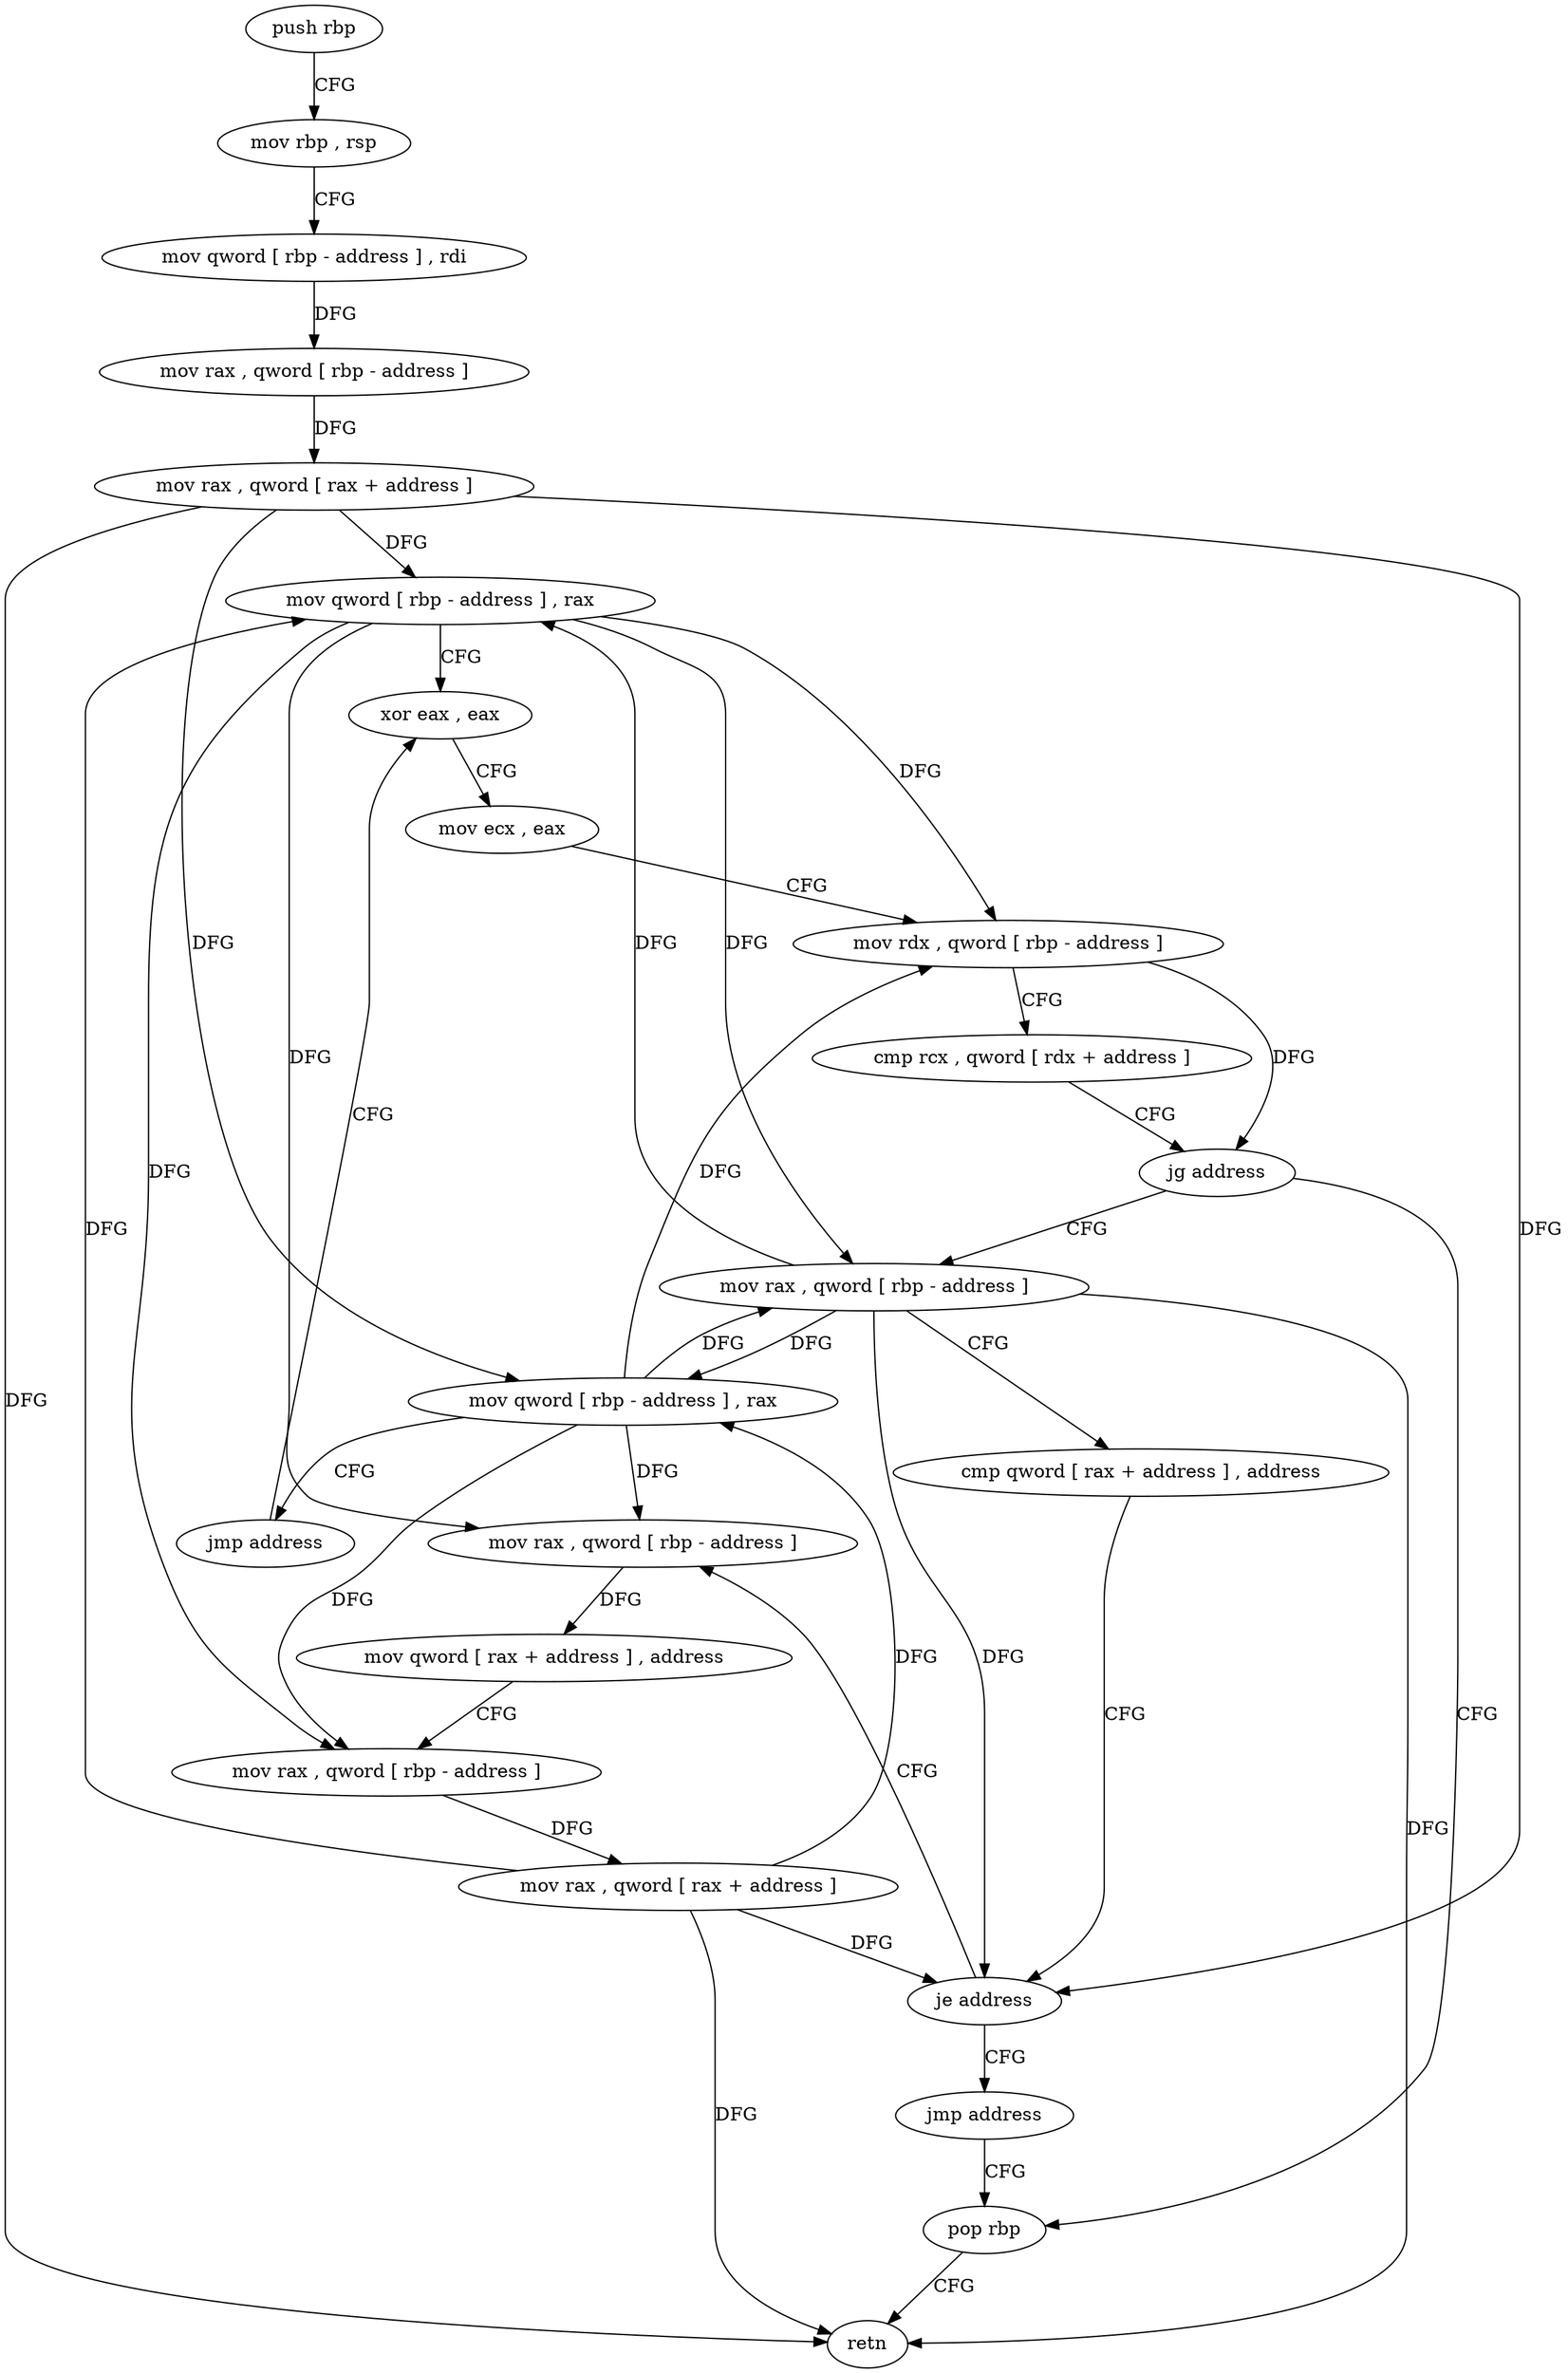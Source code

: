 digraph "func" {
"4212048" [label = "push rbp" ]
"4212049" [label = "mov rbp , rsp" ]
"4212052" [label = "mov qword [ rbp - address ] , rdi" ]
"4212056" [label = "mov rax , qword [ rbp - address ]" ]
"4212060" [label = "mov rax , qword [ rax + address ]" ]
"4212064" [label = "mov qword [ rbp - address ] , rax" ]
"4212068" [label = "xor eax , eax" ]
"4212135" [label = "pop rbp" ]
"4212136" [label = "retn" ]
"4212086" [label = "mov rax , qword [ rbp - address ]" ]
"4212090" [label = "cmp qword [ rax + address ] , address" ]
"4212095" [label = "je address" ]
"4212106" [label = "mov rax , qword [ rbp - address ]" ]
"4212101" [label = "jmp address" ]
"4212110" [label = "mov qword [ rax + address ] , address" ]
"4212118" [label = "mov rax , qword [ rbp - address ]" ]
"4212122" [label = "mov rax , qword [ rax + address ]" ]
"4212126" [label = "mov qword [ rbp - address ] , rax" ]
"4212130" [label = "jmp address" ]
"4212070" [label = "mov ecx , eax" ]
"4212072" [label = "mov rdx , qword [ rbp - address ]" ]
"4212076" [label = "cmp rcx , qword [ rdx + address ]" ]
"4212080" [label = "jg address" ]
"4212048" -> "4212049" [ label = "CFG" ]
"4212049" -> "4212052" [ label = "CFG" ]
"4212052" -> "4212056" [ label = "DFG" ]
"4212056" -> "4212060" [ label = "DFG" ]
"4212060" -> "4212064" [ label = "DFG" ]
"4212060" -> "4212136" [ label = "DFG" ]
"4212060" -> "4212095" [ label = "DFG" ]
"4212060" -> "4212126" [ label = "DFG" ]
"4212064" -> "4212068" [ label = "CFG" ]
"4212064" -> "4212072" [ label = "DFG" ]
"4212064" -> "4212086" [ label = "DFG" ]
"4212064" -> "4212106" [ label = "DFG" ]
"4212064" -> "4212118" [ label = "DFG" ]
"4212068" -> "4212070" [ label = "CFG" ]
"4212135" -> "4212136" [ label = "CFG" ]
"4212086" -> "4212090" [ label = "CFG" ]
"4212086" -> "4212064" [ label = "DFG" ]
"4212086" -> "4212136" [ label = "DFG" ]
"4212086" -> "4212095" [ label = "DFG" ]
"4212086" -> "4212126" [ label = "DFG" ]
"4212090" -> "4212095" [ label = "CFG" ]
"4212095" -> "4212106" [ label = "CFG" ]
"4212095" -> "4212101" [ label = "CFG" ]
"4212106" -> "4212110" [ label = "DFG" ]
"4212101" -> "4212135" [ label = "CFG" ]
"4212110" -> "4212118" [ label = "CFG" ]
"4212118" -> "4212122" [ label = "DFG" ]
"4212122" -> "4212126" [ label = "DFG" ]
"4212122" -> "4212064" [ label = "DFG" ]
"4212122" -> "4212095" [ label = "DFG" ]
"4212122" -> "4212136" [ label = "DFG" ]
"4212126" -> "4212130" [ label = "CFG" ]
"4212126" -> "4212072" [ label = "DFG" ]
"4212126" -> "4212086" [ label = "DFG" ]
"4212126" -> "4212106" [ label = "DFG" ]
"4212126" -> "4212118" [ label = "DFG" ]
"4212130" -> "4212068" [ label = "CFG" ]
"4212070" -> "4212072" [ label = "CFG" ]
"4212072" -> "4212076" [ label = "CFG" ]
"4212072" -> "4212080" [ label = "DFG" ]
"4212076" -> "4212080" [ label = "CFG" ]
"4212080" -> "4212135" [ label = "CFG" ]
"4212080" -> "4212086" [ label = "CFG" ]
}
